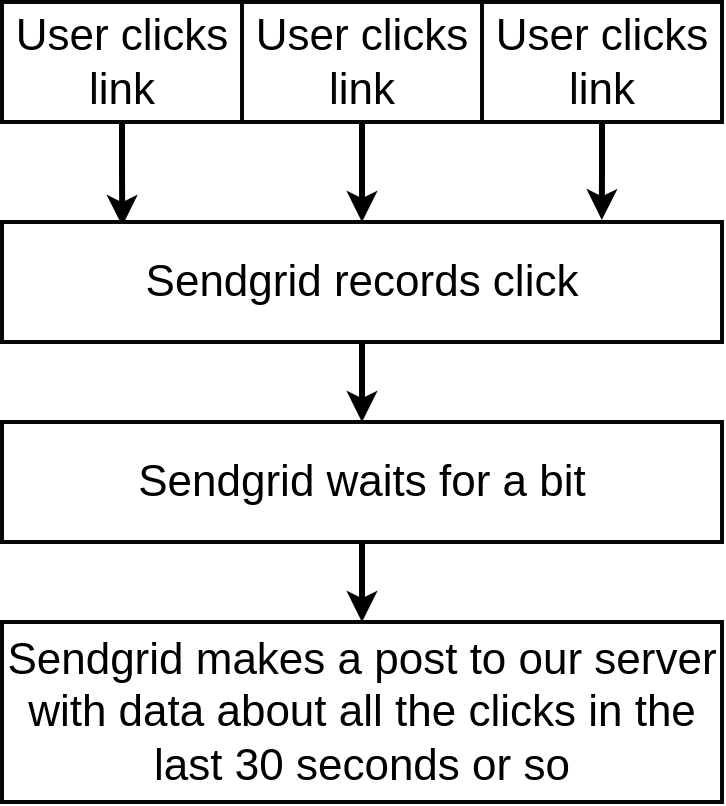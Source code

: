 <mxfile version="13.3.5" type="device" pages="13"><diagram id="601d910e-5546-8f0d-3649-53fefb5f45f8" name="001 - webhooks"><mxGraphModel dx="1086" dy="806" grid="1" gridSize="10" guides="1" tooltips="1" connect="1" arrows="1" fold="1" page="1" pageScale="1" pageWidth="1100" pageHeight="850" background="#ffffff" math="0" shadow="0"><root><mxCell id="0"/><mxCell id="1" parent="0"/><mxCell id="7" style="edgeStyle=orthogonalEdgeStyle;rounded=0;html=1;exitX=0.5;exitY=1;entryX=0.167;entryY=0.033;entryPerimeter=0;startArrow=none;startFill=0;endArrow=classic;endFill=1;jettySize=auto;orthogonalLoop=1;strokeColor=#000000;strokeWidth=3;fontSize=22;fontColor=#000000;" parent="1" source="2" target="5" edge="1"><mxGeometry relative="1" as="geometry"/></mxCell><mxCell id="2" value="User clicks link" style="rounded=0;whiteSpace=wrap;html=1;shadow=0;labelBackgroundColor=none;strokeColor=#080808;strokeWidth=2;fillColor=#ffffff;fontSize=22;fontColor=#000000;align=center;" parent="1" vertex="1"><mxGeometry x="400" y="230" width="120" height="60" as="geometry"/></mxCell><mxCell id="8" style="edgeStyle=orthogonalEdgeStyle;rounded=0;html=1;exitX=0.5;exitY=1;entryX=0.5;entryY=0;startArrow=none;startFill=0;endArrow=classic;endFill=1;jettySize=auto;orthogonalLoop=1;strokeColor=#000000;strokeWidth=3;fontSize=22;fontColor=#000000;" parent="1" source="3" target="5" edge="1"><mxGeometry relative="1" as="geometry"/></mxCell><mxCell id="3" value="User clicks link" style="rounded=0;whiteSpace=wrap;html=1;shadow=0;labelBackgroundColor=none;strokeColor=#080808;strokeWidth=2;fillColor=#ffffff;fontSize=22;fontColor=#000000;align=center;" parent="1" vertex="1"><mxGeometry x="520" y="230" width="120" height="60" as="geometry"/></mxCell><mxCell id="9" style="edgeStyle=orthogonalEdgeStyle;rounded=0;html=1;exitX=0.5;exitY=1;entryX=0.833;entryY=-0.017;entryPerimeter=0;startArrow=none;startFill=0;endArrow=classic;endFill=1;jettySize=auto;orthogonalLoop=1;strokeColor=#000000;strokeWidth=3;fontSize=22;fontColor=#000000;" parent="1" source="4" target="5" edge="1"><mxGeometry relative="1" as="geometry"/></mxCell><mxCell id="4" value="User clicks link" style="rounded=0;whiteSpace=wrap;html=1;shadow=0;labelBackgroundColor=none;strokeColor=#080808;strokeWidth=2;fillColor=#ffffff;fontSize=22;fontColor=#000000;align=center;" parent="1" vertex="1"><mxGeometry x="640" y="230" width="120" height="60" as="geometry"/></mxCell><mxCell id="10" style="edgeStyle=orthogonalEdgeStyle;rounded=0;html=1;exitX=0.5;exitY=1;startArrow=none;startFill=0;endArrow=classic;endFill=1;jettySize=auto;orthogonalLoop=1;strokeColor=#000000;strokeWidth=3;fontSize=22;fontColor=#000000;" parent="1" source="5" target="6" edge="1"><mxGeometry relative="1" as="geometry"/></mxCell><mxCell id="5" value="Sendgrid records click" style="rounded=0;whiteSpace=wrap;html=1;shadow=0;labelBackgroundColor=none;strokeColor=#080808;strokeWidth=2;fillColor=#ffffff;fontSize=22;fontColor=#000000;align=center;" parent="1" vertex="1"><mxGeometry x="400" y="340" width="360" height="60" as="geometry"/></mxCell><mxCell id="12" style="edgeStyle=orthogonalEdgeStyle;rounded=0;html=1;exitX=0.5;exitY=1;entryX=0.5;entryY=0;startArrow=none;startFill=0;endArrow=classic;endFill=1;jettySize=auto;orthogonalLoop=1;strokeColor=#000000;strokeWidth=3;fontSize=22;fontColor=#000000;" parent="1" source="6" target="11" edge="1"><mxGeometry relative="1" as="geometry"/></mxCell><mxCell id="6" value="Sendgrid waits for a bit" style="rounded=0;whiteSpace=wrap;html=1;shadow=0;labelBackgroundColor=none;strokeColor=#080808;strokeWidth=2;fillColor=#ffffff;fontSize=22;fontColor=#000000;align=center;" parent="1" vertex="1"><mxGeometry x="400" y="440" width="360" height="60" as="geometry"/></mxCell><mxCell id="11" value="Sendgrid makes a post to our server with data about all the clicks in the last 30 seconds or so" style="rounded=0;whiteSpace=wrap;html=1;shadow=0;labelBackgroundColor=none;strokeColor=#080808;strokeWidth=2;fillColor=#ffffff;fontSize=22;fontColor=#000000;align=center;" parent="1" vertex="1"><mxGeometry x="400" y="540" width="360" height="90" as="geometry"/></mxCell></root></mxGraphModel></diagram><diagram id="69930e74-2adb-fd9c-752c-47e3e50f39de" name="002 - webhook prod"><mxGraphModel dx="990" dy="431" grid="1" gridSize="10" guides="1" tooltips="1" connect="1" arrows="1" fold="1" page="1" pageScale="1" pageWidth="1100" pageHeight="850" background="#ffffff" math="0" shadow="0"><root><mxCell id="0"/><mxCell id="1" parent="0"/><mxCell id="9" style="edgeStyle=orthogonalEdgeStyle;rounded=0;html=1;exitX=0.5;exitY=1;entryX=0.5;entryY=0;startArrow=none;startFill=0;endArrow=classic;endFill=1;jettySize=auto;orthogonalLoop=1;strokeColor=#000000;strokeWidth=3;fontSize=22;fontColor=#000000;" edge="1" parent="1" source="2" target="3"><mxGeometry relative="1" as="geometry"/></mxCell><mxCell id="2" value="Sendgrid makes a post to our server with data about all the clicks in the last 30 seconds or so" style="rounded=0;whiteSpace=wrap;html=1;shadow=0;labelBackgroundColor=none;strokeColor=#080808;strokeWidth=2;fillColor=#ffffff;fontSize=22;fontColor=#000000;align=center;" vertex="1" parent="1"><mxGeometry x="360" y="180" width="360" height="90" as="geometry"/></mxCell><mxCell id="10" style="edgeStyle=orthogonalEdgeStyle;rounded=0;html=1;exitX=0.5;exitY=1;entryX=0.5;entryY=0;startArrow=none;startFill=0;endArrow=classic;endFill=1;jettySize=auto;orthogonalLoop=1;strokeColor=#000000;strokeWidth=3;fontSize=22;fontColor=#000000;" edge="1" parent="1" source="3" target="7"><mxGeometry relative="1" as="geometry"/></mxCell><mxCell id="3" value="POST emaily.com/surveys/webhooks" style="rounded=0;whiteSpace=wrap;html=1;shadow=0;labelBackgroundColor=none;strokeColor=#080808;strokeWidth=2;fillColor=#ffffff;fontSize=22;fontColor=#000000;align=center;" vertex="1" parent="1"><mxGeometry x="338" y="320" width="405" height="60" as="geometry"/></mxCell><mxCell id="4" value="In Production" style="text;html=1;strokeColor=none;fillColor=none;align=center;verticalAlign=middle;whiteSpace=wrap;rounded=0;shadow=0;labelBackgroundColor=none;fontSize=32;fontColor=#000000;" vertex="1" parent="1"><mxGeometry x="436" y="140" width="209" height="20" as="geometry"/></mxCell><mxCell id="7" value="We process list of clicks on API" style="rounded=0;whiteSpace=wrap;html=1;shadow=0;labelBackgroundColor=none;strokeColor=#080808;strokeWidth=2;fillColor=#ffffff;fontSize=22;fontColor=#000000;align=center;" vertex="1" parent="1"><mxGeometry x="338" y="420" width="405" height="60" as="geometry"/></mxCell></root></mxGraphModel></diagram><diagram id="2e9b14f5-d47a-9ebb-a921-28a6ac91c32c" name="003 - webhook dev"><mxGraphModel dx="990" dy="431" grid="1" gridSize="10" guides="1" tooltips="1" connect="1" arrows="1" fold="1" page="1" pageScale="1" pageWidth="1100" pageHeight="850" background="#ffffff" math="0" shadow="0"><root><mxCell id="0"/><mxCell id="1" parent="0"/><mxCell id="2" style="edgeStyle=orthogonalEdgeStyle;rounded=0;html=1;exitX=0.5;exitY=1;entryX=0.5;entryY=0;startArrow=none;startFill=0;endArrow=classic;endFill=1;jettySize=auto;orthogonalLoop=1;strokeColor=#000000;strokeWidth=3;fontSize=32;fontColor=#000000;" edge="1" source="3" target="4" parent="1"><mxGeometry relative="1" as="geometry"/></mxCell><mxCell id="3" value="Sendgrid makes a post to our server with data about all the clicks in the last 30 seconds or so" style="rounded=0;whiteSpace=wrap;html=1;shadow=0;labelBackgroundColor=none;strokeColor=#080808;strokeWidth=2;fillColor=#ffffff;fontSize=22;fontColor=#000000;align=center;" vertex="1" parent="1"><mxGeometry x="413" y="150" width="360" height="90" as="geometry"/></mxCell><mxCell id="4" value="POST ??????" style="rounded=0;whiteSpace=wrap;html=1;shadow=0;labelBackgroundColor=none;strokeColor=#080808;strokeWidth=2;fillColor=#ffffff;fontSize=22;fontColor=#000000;align=center;" vertex="1" parent="1"><mxGeometry x="390" y="290" width="405" height="60" as="geometry"/></mxCell><mxCell id="5" value="In Development" style="text;html=1;strokeColor=none;fillColor=none;align=center;verticalAlign=middle;whiteSpace=wrap;rounded=0;shadow=0;labelBackgroundColor=none;fontSize=32;fontColor=#000000;" vertex="1" parent="1"><mxGeometry x="448" y="110" width="291" height="20" as="geometry"/></mxCell><mxCell id="8" value="localhost:5000 is meaningless to Sendgrid!" style="text;html=1;strokeColor=#b85450;fillColor=#f8cecc;align=center;verticalAlign=middle;whiteSpace=wrap;rounded=0;shadow=0;labelBackgroundColor=none;fontSize=32;fontColor=#000000;" vertex="1" parent="1"><mxGeometry x="410" y="360" width="366" height="100" as="geometry"/></mxCell></root></mxGraphModel></diagram><diagram id="f946481e-2f79-c1a9-d3b3-088cb16a182f" name="004 - webhook workaround"><mxGraphModel dx="898" dy="431" grid="1" gridSize="10" guides="1" tooltips="1" connect="1" arrows="1" fold="1" page="1" pageScale="1" pageWidth="1100" pageHeight="850" background="#ffffff" math="0" shadow="0"><root><mxCell id="0"/><mxCell id="1" parent="0"/><mxCell id="2" style="edgeStyle=orthogonalEdgeStyle;rounded=0;html=1;exitX=0.5;exitY=1;entryX=0.5;entryY=0;startArrow=none;startFill=0;endArrow=classic;endFill=1;jettySize=auto;orthogonalLoop=1;strokeColor=#000000;strokeWidth=3;fontSize=32;fontColor=#000000;" edge="1" source="3" target="4" parent="1"><mxGeometry relative="1" as="geometry"/></mxCell><mxCell id="3" value="Sendgrid makes a post to our server with data about all the clicks in the last 30 seconds or so" style="rounded=0;whiteSpace=wrap;html=1;shadow=0;labelBackgroundColor=none;strokeColor=#080808;strokeWidth=2;fillColor=#ffffff;fontSize=22;fontColor=#000000;align=center;" vertex="1" parent="1"><mxGeometry x="176" y="160" width="360" height="90" as="geometry"/></mxCell><mxCell id="11" style="edgeStyle=orthogonalEdgeStyle;rounded=0;html=1;exitX=1;exitY=0.5;startArrow=none;startFill=0;endArrow=classic;endFill=1;jettySize=auto;orthogonalLoop=1;strokeColor=#000000;strokeWidth=3;fontSize=22;fontColor=#000000;" edge="1" parent="1" source="4" target="10"><mxGeometry relative="1" as="geometry"/></mxCell><mxCell id="4" value="POST myspecialsubdomain.localtunnel.com" style="rounded=0;whiteSpace=wrap;html=1;shadow=0;labelBackgroundColor=none;strokeColor=#080808;strokeWidth=2;fillColor=#ffffff;fontSize=22;fontColor=#000000;align=center;" vertex="1" parent="1"><mxGeometry x="164" y="290" width="384" height="60" as="geometry"/></mxCell><mxCell id="5" value="In Development" style="text;html=1;strokeColor=none;fillColor=none;align=center;verticalAlign=middle;whiteSpace=wrap;rounded=0;shadow=0;labelBackgroundColor=none;fontSize=32;fontColor=#000000;" vertex="1" parent="1"><mxGeometry x="450" y="50" width="291" height="20" as="geometry"/></mxCell><mxCell id="7" value="Web" style="text;html=1;strokeColor=none;fillColor=none;align=center;verticalAlign=middle;whiteSpace=wrap;rounded=0;shadow=0;labelBackgroundColor=none;fontSize=32;fontColor=#000000;" vertex="1" parent="1"><mxGeometry x="210" y="110" width="291" height="20" as="geometry"/></mxCell><mxCell id="8" value="Local" style="text;html=1;strokeColor=none;fillColor=none;align=center;verticalAlign=middle;whiteSpace=wrap;rounded=0;shadow=0;labelBackgroundColor=none;fontSize=32;fontColor=#000000;" vertex="1" parent="1"><mxGeometry x="643" y="110" width="291" height="20" as="geometry"/></mxCell><mxCell id="9" value="POST localhost:5000" style="rounded=0;whiteSpace=wrap;html=1;shadow=0;labelBackgroundColor=none;strokeColor=#080808;strokeWidth=2;fillColor=#ffffff;fontSize=22;fontColor=#000000;align=center;" vertex="1" parent="1"><mxGeometry x="654" y="400" width="269" height="60" as="geometry"/></mxCell><mxCell id="12" style="edgeStyle=orthogonalEdgeStyle;rounded=0;html=1;exitX=0.5;exitY=1;entryX=0.5;entryY=0;startArrow=none;startFill=0;endArrow=classic;endFill=1;jettySize=auto;orthogonalLoop=1;strokeColor=#000000;strokeWidth=3;fontSize=22;fontColor=#000000;" edge="1" parent="1" source="10" target="9"><mxGeometry relative="1" as="geometry"/></mxCell><mxCell id="10" value="LocalTunnel server on our computer" style="rounded=0;whiteSpace=wrap;html=1;shadow=0;labelBackgroundColor=none;strokeColor=#080808;strokeWidth=2;fillColor=#ffffff;fontSize=22;fontColor=#000000;align=center;" vertex="1" parent="1"><mxGeometry x="662" y="290" width="253" height="60" as="geometry"/></mxCell><mxCell id="13" value="" style="endArrow=none;dashed=1;html=1;strokeColor=#000000;strokeWidth=3;fontSize=22;fontColor=#000000;" edge="1" parent="1"><mxGeometry width="50" height="50" relative="1" as="geometry"><mxPoint x="600" y="480" as="sourcePoint"/><mxPoint x="600" y="100" as="targetPoint"/></mxGeometry></mxCell></root></mxGraphModel></diagram><diagram id="c7dd33b3-fb93-db1b-1068-3262d539213e" name="005 - req body"><mxGraphModel dx="898" dy="431" grid="1" gridSize="10" guides="1" tooltips="1" connect="1" arrows="1" fold="1" page="1" pageScale="1" pageWidth="1100" pageHeight="850" background="#ffffff" math="0" shadow="0"><root><mxCell id="0"/><mxCell id="1" parent="0"/><mxCell id="2" value="" style="rounded=0;whiteSpace=wrap;html=1;shadow=0;labelBackgroundColor=none;strokeColor=#080808;strokeWidth=2;fillColor=#ffffff;fontSize=22;fontColor=#000000;align=center;" vertex="1" parent="1"><mxGeometry x="360" y="240" width="320" height="370" as="geometry"/></mxCell><mxCell id="3" value="Webhook Body" style="text;html=1;strokeColor=none;fillColor=none;align=center;verticalAlign=middle;whiteSpace=wrap;rounded=0;shadow=0;labelBackgroundColor=none;fontSize=22;fontColor=#000000;" vertex="1" parent="1"><mxGeometry x="435" y="210" width="170" height="10" as="geometry"/></mxCell><mxCell id="5" value="event: 'group_resubscribe'" style="rounded=0;whiteSpace=wrap;html=1;shadow=0;labelBackgroundColor=none;strokeColor=#080808;strokeWidth=2;fillColor=#ffffff;fontSize=22;fontColor=#000000;align=center;" vertex="1" parent="1"><mxGeometry x="370" y="255" width="295" height="60" as="geometry"/></mxCell><mxCell id="6" value="event: 'unsubscribe'" style="rounded=0;whiteSpace=wrap;html=1;shadow=0;labelBackgroundColor=none;strokeColor=#080808;strokeWidth=2;fillColor=#ffffff;fontSize=22;fontColor=#000000;align=center;" vertex="1" parent="1"><mxGeometry x="370" y="325" width="295" height="60" as="geometry"/></mxCell><mxCell id="7" value="event: 'spamreport'" style="rounded=0;whiteSpace=wrap;html=1;shadow=0;labelBackgroundColor=none;strokeColor=#080808;strokeWidth=2;fillColor=#ffffff;fontSize=22;fontColor=#000000;align=center;" vertex="1" parent="1"><mxGeometry x="370" y="395" width="295" height="60" as="geometry"/></mxCell><mxCell id="8" value="event: 'bounce'" style="rounded=0;whiteSpace=wrap;html=1;shadow=0;labelBackgroundColor=none;strokeColor=#080808;strokeWidth=2;fillColor=#ffffff;fontSize=22;fontColor=#000000;align=center;" vertex="1" parent="1"><mxGeometry x="370" y="465" width="295" height="60" as="geometry"/></mxCell><mxCell id="9" value="event: 'click'" style="rounded=0;whiteSpace=wrap;html=1;shadow=0;labelBackgroundColor=none;strokeColor=#080808;strokeWidth=2;fillColor=#ffffff;fontSize=22;fontColor=#000000;align=center;" vertex="1" parent="1"><mxGeometry x="370" y="535" width="295" height="60" as="geometry"/></mxCell></root></mxGraphModel></diagram><diagram id="fa89572d-0bcf-8cae-8bb0-1633f8a43e7d" name="006 - url"><mxGraphModel dx="1123" dy="539" grid="1" gridSize="10" guides="1" tooltips="1" connect="1" arrows="1" fold="1" page="1" pageScale="1" pageWidth="1100" pageHeight="850" background="#ffffff" math="0" shadow="0"><root><mxCell id="0"/><mxCell id="1" parent="0"/><mxCell id="7" style="edgeStyle=orthogonalEdgeStyle;rounded=0;html=1;exitX=1;exitY=0.5;entryX=0;entryY=0.5;startArrow=none;startFill=0;endArrow=classic;endFill=1;jettySize=auto;orthogonalLoop=1;strokeColor=#000000;strokeWidth=3;fontSize=22;fontColor=#000000;" edge="1" parent="1" source="2" target="3"><mxGeometry relative="1" as="geometry"/></mxCell><mxCell id="8" style="edgeStyle=orthogonalEdgeStyle;rounded=0;html=1;exitX=1;exitY=0.5;entryX=0;entryY=0.5;startArrow=none;startFill=0;endArrow=classic;endFill=1;jettySize=auto;orthogonalLoop=1;strokeColor=#000000;strokeWidth=3;fontSize=22;fontColor=#000000;" edge="1" parent="1" source="2" target="4"><mxGeometry relative="1" as="geometry"/></mxCell><mxCell id="9" style="edgeStyle=orthogonalEdgeStyle;rounded=0;html=1;exitX=1;exitY=0.5;entryX=0;entryY=0.5;startArrow=none;startFill=0;endArrow=classic;endFill=1;jettySize=auto;orthogonalLoop=1;strokeColor=#000000;strokeWidth=3;fontSize=22;fontColor=#000000;" edge="1" parent="1" source="2" target="5"><mxGeometry relative="1" as="geometry"/></mxCell><mxCell id="10" style="edgeStyle=orthogonalEdgeStyle;rounded=0;html=1;exitX=1;exitY=0.5;entryX=0;entryY=0.5;startArrow=none;startFill=0;endArrow=classic;endFill=1;jettySize=auto;orthogonalLoop=1;strokeColor=#000000;strokeWidth=3;fontSize=22;fontColor=#000000;" edge="1" parent="1" source="2" target="6"><mxGeometry relative="1" as="geometry"/></mxCell><mxCell id="2" value="Survey" style="rounded=0;whiteSpace=wrap;html=1;shadow=0;labelBackgroundColor=none;strokeColor=#080808;strokeWidth=2;fillColor=#ffffff;fontSize=22;fontColor=#000000;align=center;" vertex="1" parent="1"><mxGeometry x="528" y="130" width="120" height="60" as="geometry"/></mxCell><mxCell id="3" value="Recipient" style="rounded=0;whiteSpace=wrap;html=1;shadow=0;labelBackgroundColor=none;strokeColor=#080808;strokeWidth=2;fillColor=#ffffff;fontSize=22;fontColor=#000000;align=center;" vertex="1" parent="1"><mxGeometry x="718" y="40" width="120" height="60" as="geometry"/></mxCell><mxCell id="4" value="Recipient" style="rounded=0;whiteSpace=wrap;html=1;shadow=0;labelBackgroundColor=none;strokeColor=#82b366;strokeWidth=2;fillColor=#d5e8d4;fontSize=22;fontColor=#000000;align=center;" vertex="1" parent="1"><mxGeometry x="718" y="100" width="120" height="60" as="geometry"/></mxCell><mxCell id="5" value="Recipient" style="rounded=0;whiteSpace=wrap;html=1;shadow=0;labelBackgroundColor=none;strokeColor=#080808;strokeWidth=2;fillColor=#ffffff;fontSize=22;fontColor=#000000;align=center;" vertex="1" parent="1"><mxGeometry x="718" y="160" width="120" height="60" as="geometry"/></mxCell><mxCell id="6" value="Recipient" style="rounded=0;whiteSpace=wrap;html=1;shadow=0;labelBackgroundColor=none;strokeColor=#080808;strokeWidth=2;fillColor=#ffffff;fontSize=22;fontColor=#000000;align=center;" vertex="1" parent="1"><mxGeometry x="718" y="220" width="120" height="60" as="geometry"/></mxCell><mxCell id="11" style="edgeStyle=orthogonalEdgeStyle;rounded=0;html=1;exitX=1;exitY=0.5;entryX=0;entryY=0.5;startArrow=none;startFill=0;endArrow=classic;endFill=1;jettySize=auto;orthogonalLoop=1;strokeColor=#000000;strokeWidth=3;fontSize=22;fontColor=#000000;" edge="1" source="15" target="16" parent="1"><mxGeometry relative="1" as="geometry"/></mxCell><mxCell id="12" style="edgeStyle=orthogonalEdgeStyle;rounded=0;html=1;exitX=1;exitY=0.5;entryX=0;entryY=0.5;startArrow=none;startFill=0;endArrow=classic;endFill=1;jettySize=auto;orthogonalLoop=1;strokeColor=#000000;strokeWidth=3;fontSize=22;fontColor=#000000;" edge="1" source="15" target="17" parent="1"><mxGeometry relative="1" as="geometry"/></mxCell><mxCell id="13" style="edgeStyle=orthogonalEdgeStyle;rounded=0;html=1;exitX=1;exitY=0.5;entryX=0;entryY=0.5;startArrow=none;startFill=0;endArrow=classic;endFill=1;jettySize=auto;orthogonalLoop=1;strokeColor=#000000;strokeWidth=3;fontSize=22;fontColor=#000000;" edge="1" source="15" target="18" parent="1"><mxGeometry relative="1" as="geometry"/></mxCell><mxCell id="14" style="edgeStyle=orthogonalEdgeStyle;rounded=0;html=1;exitX=1;exitY=0.5;entryX=0;entryY=0.5;startArrow=none;startFill=0;endArrow=classic;endFill=1;jettySize=auto;orthogonalLoop=1;strokeColor=#000000;strokeWidth=3;fontSize=22;fontColor=#000000;" edge="1" source="15" target="19" parent="1"><mxGeometry relative="1" as="geometry"/></mxCell><mxCell id="15" value="Survey" style="rounded=0;whiteSpace=wrap;html=1;shadow=0;labelBackgroundColor=none;strokeColor=#080808;strokeWidth=2;fillColor=#ffffff;fontSize=22;fontColor=#000000;align=center;" vertex="1" parent="1"><mxGeometry x="528" y="390" width="120" height="60" as="geometry"/></mxCell><mxCell id="16" value="Recipient" style="rounded=0;whiteSpace=wrap;html=1;shadow=0;labelBackgroundColor=none;strokeColor=#080808;strokeWidth=2;fillColor=#ffffff;fontSize=22;fontColor=#000000;align=center;" vertex="1" parent="1"><mxGeometry x="718" y="300" width="120" height="60" as="geometry"/></mxCell><mxCell id="17" value="Recipient" style="rounded=0;whiteSpace=wrap;html=1;shadow=0;labelBackgroundColor=none;strokeColor=#82b366;strokeWidth=2;fillColor=#d5e8d4;fontSize=22;fontColor=#000000;align=center;" vertex="1" parent="1"><mxGeometry x="718" y="360" width="120" height="60" as="geometry"/></mxCell><mxCell id="18" value="Recipient" style="rounded=0;whiteSpace=wrap;html=1;shadow=0;labelBackgroundColor=none;strokeColor=#080808;strokeWidth=2;fillColor=#ffffff;fontSize=22;fontColor=#000000;align=center;" vertex="1" parent="1"><mxGeometry x="718" y="420" width="120" height="60" as="geometry"/></mxCell><mxCell id="19" value="Recipient" style="rounded=0;whiteSpace=wrap;html=1;shadow=0;labelBackgroundColor=none;strokeColor=#080808;strokeWidth=2;fillColor=#ffffff;fontSize=22;fontColor=#000000;align=center;" vertex="1" parent="1"><mxGeometry x="718" y="480" width="120" height="60" as="geometry"/></mxCell><mxCell id="20" value="" style="rounded=0;whiteSpace=wrap;html=1;shadow=0;labelBackgroundColor=none;strokeColor=#080808;strokeWidth=2;fillColor=#ffffff;fontSize=22;fontColor=#000000;align=center;" vertex="1" parent="1"><mxGeometry x="278" y="230" width="150" height="100" as="geometry"/></mxCell><mxCell id="21" value="event" style="rounded=0;whiteSpace=wrap;html=1;shadow=0;labelBackgroundColor=none;strokeColor=#080808;strokeWidth=2;fillColor=#ffffff;fontSize=22;fontColor=#000000;align=center;" vertex="1" parent="1"><mxGeometry x="293" y="250" width="120" height="60" as="geometry"/></mxCell><mxCell id="22" value="SendGrid Webhook Data" style="text;html=1;strokeColor=none;fillColor=none;align=center;verticalAlign=middle;whiteSpace=wrap;rounded=0;shadow=0;labelBackgroundColor=none;fontSize=22;fontColor=#000000;" vertex="1" parent="1"><mxGeometry x="278" y="150" width="145" height="70" as="geometry"/></mxCell><mxCell id="23" value="We know users's email...not much else" style="text;html=1;strokeColor=none;fillColor=none;align=center;verticalAlign=middle;whiteSpace=wrap;rounded=0;shadow=0;labelBackgroundColor=none;fontSize=22;fontColor=#000000;" vertex="1" parent="1"><mxGeometry x="263" y="340" width="180" height="70" as="geometry"/></mxCell></root></mxGraphModel></diagram><diagram id="790f7653-23cc-9884-ce4d-c194b2300d1e" name="007 - vote url"><mxGraphModel dx="898" dy="431" grid="1" gridSize="10" guides="1" tooltips="1" connect="1" arrows="1" fold="1" page="1" pageScale="1" pageWidth="1100" pageHeight="850" background="#ffffff" math="0" shadow="0"><root><mxCell id="0"/><mxCell id="1" parent="0"/><mxCell id="7" style="edgeStyle=orthogonalEdgeStyle;rounded=0;html=1;exitX=0.5;exitY=1;entryX=0.5;entryY=0;startArrow=none;startFill=0;endArrow=classic;endFill=1;jettySize=auto;orthogonalLoop=1;strokeColor=#000000;strokeWidth=3;fontSize=22;fontColor=#000000;" edge="1" parent="1" source="2" target="4"><mxGeometry relative="1" as="geometry"/></mxCell><mxCell id="2" value="'/api/surveys/thanks'" style="text;html=1;fontSize=22;fontColor=#000000;" vertex="1" parent="1"><mxGeometry x="410" y="110" width="220" height="40" as="geometry"/></mxCell><mxCell id="9" style="edgeStyle=orthogonalEdgeStyle;rounded=0;html=1;exitX=0.5;exitY=1;entryX=0.003;entryY=0;entryPerimeter=0;startArrow=none;startFill=0;endArrow=classic;endFill=1;jettySize=auto;orthogonalLoop=1;strokeColor=#000000;strokeWidth=3;fontSize=22;fontColor=#000000;" edge="1" parent="1" source="4" target="6"><mxGeometry relative="1" as="geometry"/></mxCell><mxCell id="4" value="'/api/surveys/:surveyId/:choice'" style="text;html=1;fontSize=22;fontColor=#000000;" vertex="1" parent="1"><mxGeometry x="380" y="210" width="220" height="40" as="geometry"/></mxCell><mxCell id="5" value="surveyId" style="rounded=0;whiteSpace=wrap;html=1;shadow=0;labelBackgroundColor=none;strokeColor=#080808;strokeWidth=2;fillColor=#ffffff;fontSize=22;fontColor=#000000;align=center;" vertex="1" parent="1"><mxGeometry x="400" y="300" width="120" height="60" as="geometry"/></mxCell><mxCell id="6" value="choice" style="rounded=0;whiteSpace=wrap;html=1;shadow=0;labelBackgroundColor=none;strokeColor=#080808;strokeWidth=2;fillColor=#ffffff;fontSize=22;fontColor=#000000;align=center;" vertex="1" parent="1"><mxGeometry x="520" y="300" width="120" height="60" as="geometry"/></mxCell><mxCell id="10" value="'/api/abcd123/yes'" style="text;html=1;fontSize=22;fontColor=#000000;" vertex="1" parent="1"><mxGeometry x="680" y="220" width="220" height="40" as="geometry"/></mxCell><mxCell id="11" value="'/api/abcd123/no'" style="text;html=1;fontSize=22;fontColor=#000000;" vertex="1" parent="1"><mxGeometry x="680" y="270" width="220" height="40" as="geometry"/></mxCell></root></mxGraphModel></diagram><diagram id="9691b5be-103d-ad37-46f6-b48ef26814e2" name="008 - extract"><mxGraphModel dx="990" dy="431" grid="1" gridSize="10" guides="1" tooltips="1" connect="1" arrows="1" fold="1" page="1" pageScale="1" pageWidth="1100" pageHeight="850" background="#ffffff" math="0" shadow="0"><root><mxCell id="0"/><mxCell id="1" parent="0"/><mxCell id="7" style="edgeStyle=orthogonalEdgeStyle;rounded=0;html=1;exitX=0.5;exitY=1;startArrow=none;startFill=0;endArrow=classic;endFill=1;jettySize=auto;orthogonalLoop=1;strokeColor=#000000;strokeWidth=3;fontSize=12;fontColor=#000000;" edge="1" parent="1" source="2"><mxGeometry relative="1" as="geometry"><mxPoint x="560" y="230" as="targetPoint"/></mxGeometry></mxCell><mxCell id="2" value="" style="rounded=0;whiteSpace=wrap;html=1;shadow=0;labelBackgroundColor=none;strokeColor=#080808;strokeWidth=2;fillColor=#ffffff;fontSize=22;fontColor=#000000;align=center;" vertex="1" parent="1"><mxGeometry x="140" y="40" width="840" height="150" as="geometry"/></mxCell><mxCell id="3" value="email: 'devemaily@gmail.com'&lt;div&gt;url: 'http://localhost:3000/api/surveys/597125caea59a14734d0ac87/yes'&lt;br&gt;&lt;/div&gt;" style="rounded=0;whiteSpace=wrap;html=1;shadow=0;labelBackgroundColor=none;strokeColor=#82b366;strokeWidth=2;fillColor=#d5e8d4;fontSize=12;fontColor=#000000;align=left;" vertex="1" parent="1"><mxGeometry x="160" y="52" width="390" height="60" as="geometry"/></mxCell><mxCell id="4" value="event: 'bounce'" style="rounded=0;whiteSpace=wrap;html=1;shadow=0;labelBackgroundColor=none;strokeColor=#d6b656;strokeWidth=2;fillColor=#fff2cc;fontSize=12;fontColor=#000000;align=left;" vertex="1" parent="1"><mxGeometry x="570" y="52" width="390" height="60" as="geometry"/></mxCell><mxCell id="5" value="&lt;div&gt;event: 'click'&lt;/div&gt;&lt;div&gt;email: 'devemaily@gmail.com'&lt;div&gt;url: 'http://localhost:5000/&lt;/div&gt;&lt;/div&gt;" style="rounded=0;whiteSpace=wrap;html=1;shadow=0;labelBackgroundColor=none;strokeColor=#d6b656;strokeWidth=2;fillColor=#fff2cc;fontSize=12;fontColor=#000000;align=left;" vertex="1" parent="1"><mxGeometry x="160" y="122" width="390" height="60" as="geometry"/></mxCell><mxCell id="6" value="email: 'devemaily@gmail.com'&lt;div&gt;url: 'http://localhost:3000/api/surveys/597125caea59a14734d0ac87/yes'&lt;br&gt;&lt;/div&gt;" style="rounded=0;whiteSpace=wrap;html=1;shadow=0;labelBackgroundColor=none;strokeColor=#d6b656;strokeWidth=2;fillColor=#fff2cc;fontSize=12;fontColor=#000000;align=left;" vertex="1" parent="1"><mxGeometry x="570" y="122" width="390" height="60" as="geometry"/></mxCell><mxCell id="10" style="edgeStyle=orthogonalEdgeStyle;rounded=0;html=1;exitX=0.5;exitY=1;entryX=0.5;entryY=0;startArrow=none;startFill=0;endArrow=classic;endFill=1;jettySize=auto;orthogonalLoop=1;strokeColor=#000000;strokeWidth=3;fontSize=22;fontColor=#000000;" edge="1" parent="1" source="8" target="9"><mxGeometry relative="1" as="geometry"/></mxCell><mxCell id="8" value="map" style="rounded=0;whiteSpace=wrap;html=1;shadow=0;labelBackgroundColor=none;strokeColor=#080808;strokeWidth=2;fillColor=#ffffff;fontSize=22;fontColor=#000000;align=center;" vertex="1" parent="1"><mxGeometry x="500" y="230" width="120" height="40" as="geometry"/></mxCell><mxCell id="9" value="Extract the path from the URL" style="rounded=0;whiteSpace=wrap;html=1;shadow=0;labelBackgroundColor=none;strokeColor=#080808;strokeWidth=2;fillColor=#ffffff;fontSize=22;fontColor=#000000;align=center;" vertex="1" parent="1"><mxGeometry x="475" y="300" width="170" height="60" as="geometry"/></mxCell><mxCell id="12" value="In&amp;nbsp;&lt;div&gt;&lt;span&gt;'http://localhost:3000/api/surveys/597125caea59a14734d0ac87/yes'&amp;nbsp;&lt;/span&gt;&lt;/div&gt;&lt;div&gt;&lt;span&gt;we only care about&amp;nbsp;&lt;/span&gt;&lt;/div&gt;&lt;div&gt;&lt;span&gt;'/api/surveys/5971/yes'&lt;/span&gt;&lt;/div&gt;" style="text;html=1;strokeColor=none;fillColor=none;align=left;verticalAlign=middle;whiteSpace=wrap;rounded=0;shadow=0;labelBackgroundColor=none;fontSize=12;fontColor=#000000;" vertex="1" parent="1"><mxGeometry x="650" y="290" width="380" height="70" as="geometry"/></mxCell><mxCell id="13" style="edgeStyle=orthogonalEdgeStyle;rounded=0;html=1;exitX=0.5;exitY=1;entryX=0.5;entryY=0;startArrow=none;startFill=0;endArrow=classic;endFill=1;jettySize=auto;orthogonalLoop=1;strokeColor=#000000;strokeWidth=3;fontSize=22;fontColor=#000000;" edge="1" parent="1"><mxGeometry relative="1" as="geometry"><mxPoint x="559" y="360" as="sourcePoint"/><mxPoint x="559" y="390" as="targetPoint"/></mxGeometry></mxCell><mxCell id="18" style="edgeStyle=orthogonalEdgeStyle;rounded=0;html=1;exitX=0.5;exitY=1;entryX=0.5;entryY=0;startArrow=none;startFill=0;endArrow=classic;endFill=1;jettySize=auto;orthogonalLoop=1;strokeColor=#000000;strokeWidth=3;fontSize=12;fontColor=#000000;" edge="1" parent="1" source="14"><mxGeometry relative="1" as="geometry"><mxPoint x="563" y="500" as="targetPoint"/></mxGeometry></mxCell><mxCell id="14" value="Extract the survey ID and the 'choice'" style="rounded=0;whiteSpace=wrap;html=1;shadow=0;labelBackgroundColor=none;strokeColor=#080808;strokeWidth=2;fillColor=#ffffff;fontSize=22;fontColor=#000000;align=center;" vertex="1" parent="1"><mxGeometry x="475" y="390" width="175" height="80" as="geometry"/></mxCell><mxCell id="29" style="edgeStyle=orthogonalEdgeStyle;rounded=0;html=1;exitX=0.5;exitY=1;entryX=0.5;entryY=0;startArrow=none;startFill=0;endArrow=classic;endFill=1;jettySize=auto;orthogonalLoop=1;strokeColor=#000000;strokeWidth=3;fontSize=12;fontColor=#000000;" edge="1" parent="1" source="19" target="24"><mxGeometry relative="1" as="geometry"/></mxCell><mxCell id="19" value="Return survey ID, email, and choice, discarding records without surveyID and choice" style="rounded=0;whiteSpace=wrap;html=1;shadow=0;labelBackgroundColor=none;strokeColor=#080808;strokeWidth=2;fillColor=#ffffff;fontSize=22;fontColor=#000000;align=center;" vertex="1" parent="1"><mxGeometry x="397" y="500" width="335" height="80" as="geometry"/></mxCell><mxCell id="36" style="edgeStyle=orthogonalEdgeStyle;rounded=0;html=1;exitX=0.5;exitY=1;entryX=0.5;entryY=0;startArrow=none;startFill=0;endArrow=classic;endFill=1;jettySize=auto;orthogonalLoop=1;strokeColor=#000000;strokeWidth=3;fontSize=22;fontColor=#000000;" edge="1" parent="1" source="24" target="35"><mxGeometry relative="1" as="geometry"/></mxCell><mxCell id="24" value="" style="rounded=0;whiteSpace=wrap;html=1;shadow=0;labelBackgroundColor=none;strokeColor=#080808;strokeWidth=2;fillColor=#ffffff;fontSize=22;fontColor=#000000;align=center;" vertex="1" parent="1"><mxGeometry x="145" y="615" width="840" height="150" as="geometry"/></mxCell><mxCell id="25" value="email: 'devemaily@gmail.com'&lt;div&gt;surveyId: '&lt;span&gt;597125caea59a14734d0ac87'&lt;/span&gt;&lt;/div&gt;&lt;div&gt;&lt;span&gt;choice: 'yes'&lt;/span&gt;&lt;/div&gt;" style="rounded=0;whiteSpace=wrap;html=1;shadow=0;labelBackgroundColor=none;strokeColor=#080808;strokeWidth=2;fillColor=#ffffff;fontSize=12;fontColor=#000000;align=left;" vertex="1" parent="1"><mxGeometry x="165" y="627" width="390" height="60" as="geometry"/></mxCell><mxCell id="30" value="undefined" style="text;html=1;strokeColor=none;fillColor=none;align=center;verticalAlign=middle;whiteSpace=wrap;rounded=0;shadow=0;labelBackgroundColor=none;fontSize=22;fontColor=#000000;" vertex="1" parent="1"><mxGeometry x="580" y="647" width="100" height="20" as="geometry"/></mxCell><mxCell id="33" value="undefined" style="text;html=1;strokeColor=none;fillColor=none;align=center;verticalAlign=middle;whiteSpace=wrap;rounded=0;shadow=0;labelBackgroundColor=none;fontSize=22;fontColor=#000000;" vertex="1" parent="1"><mxGeometry x="165" y="717" width="100" height="20" as="geometry"/></mxCell><mxCell id="34" value="email: 'devemaily@gmail.com'&lt;div&gt;surveyId: '&lt;span&gt;597125caea59a14734d0ac87'&lt;/span&gt;&lt;/div&gt;&lt;div&gt;&lt;span&gt;choice: 'yes'&lt;/span&gt;&lt;/div&gt;" style="rounded=0;whiteSpace=wrap;html=1;shadow=0;labelBackgroundColor=none;strokeColor=#080808;strokeWidth=2;fillColor=#ffffff;fontSize=12;fontColor=#000000;align=left;" vertex="1" parent="1"><mxGeometry x="580" y="697" width="390" height="60" as="geometry"/></mxCell><mxCell id="42" style="edgeStyle=orthogonalEdgeStyle;rounded=0;html=1;exitX=0.5;exitY=1;entryX=0.5;entryY=0;startArrow=none;startFill=0;endArrow=classic;endFill=1;jettySize=auto;orthogonalLoop=1;strokeColor=#000000;strokeWidth=3;fontSize=22;fontColor=#000000;" edge="1" parent="1" source="35" target="37"><mxGeometry relative="1" as="geometry"/></mxCell><mxCell id="35" value="Remove the elements that are 'undefined'" style="rounded=0;whiteSpace=wrap;html=1;shadow=0;labelBackgroundColor=none;strokeColor=#080808;strokeWidth=2;fillColor=#ffffff;fontSize=22;fontColor=#000000;align=center;" vertex="1" parent="1"><mxGeometry x="477" y="810" width="175" height="80" as="geometry"/></mxCell><mxCell id="44" style="edgeStyle=orthogonalEdgeStyle;rounded=0;html=1;exitX=0.5;exitY=1;entryX=0.5;entryY=0;startArrow=none;startFill=0;endArrow=classic;endFill=1;jettySize=auto;orthogonalLoop=1;strokeColor=#000000;strokeWidth=3;fontSize=22;fontColor=#000000;" edge="1" parent="1" source="37" target="43"><mxGeometry relative="1" as="geometry"/></mxCell><mxCell id="37" value="" style="rounded=0;whiteSpace=wrap;html=1;shadow=0;labelBackgroundColor=none;strokeColor=#080808;strokeWidth=2;fillColor=#ffffff;fontSize=22;fontColor=#000000;align=center;" vertex="1" parent="1"><mxGeometry x="145" y="930" width="840" height="90" as="geometry"/></mxCell><mxCell id="38" value="email: 'devemaily@gmail.com'&lt;div&gt;surveyId: '&lt;span&gt;597125caea59a14734d0ac87'&lt;/span&gt;&lt;/div&gt;&lt;div&gt;&lt;span&gt;choice: 'yes'&lt;/span&gt;&lt;/div&gt;" style="rounded=0;whiteSpace=wrap;html=1;shadow=0;labelBackgroundColor=none;strokeColor=#080808;strokeWidth=2;fillColor=#ffffff;fontSize=12;fontColor=#000000;align=left;" vertex="1" parent="1"><mxGeometry x="165" y="942" width="390" height="60" as="geometry"/></mxCell><mxCell id="41" value="email: 'devemaily@gmail.com'&lt;div&gt;surveyId: '&lt;span&gt;597125caea59a14734d0ac87'&lt;/span&gt;&lt;/div&gt;&lt;div&gt;&lt;span&gt;choice: 'yes'&lt;/span&gt;&lt;/div&gt;" style="rounded=0;whiteSpace=wrap;html=1;shadow=0;labelBackgroundColor=none;strokeColor=#080808;strokeWidth=2;fillColor=#ffffff;fontSize=12;fontColor=#000000;align=left;" vertex="1" parent="1"><mxGeometry x="580" y="942" width="390" height="60" as="geometry"/></mxCell><mxCell id="48" style="edgeStyle=orthogonalEdgeStyle;rounded=0;html=1;exitX=0.5;exitY=1;entryX=0.5;entryY=0;startArrow=none;startFill=0;endArrow=classic;endFill=1;jettySize=auto;orthogonalLoop=1;strokeColor=#000000;strokeWidth=3;fontSize=22;fontColor=#000000;" edge="1" parent="1" source="43" target="45"><mxGeometry relative="1" as="geometry"/></mxCell><mxCell id="43" value="Remove records with duplicate email and surveyId" style="rounded=0;whiteSpace=wrap;html=1;shadow=0;labelBackgroundColor=none;strokeColor=#080808;strokeWidth=2;fillColor=#ffffff;fontSize=22;fontColor=#000000;align=center;" vertex="1" parent="1"><mxGeometry x="451" y="1060" width="227" height="90" as="geometry"/></mxCell><mxCell id="45" value="" style="rounded=0;whiteSpace=wrap;html=1;shadow=0;labelBackgroundColor=none;strokeColor=#080808;strokeWidth=2;fillColor=#ffffff;fontSize=22;fontColor=#000000;align=center;" vertex="1" parent="1"><mxGeometry x="322" y="1180" width="485" height="90" as="geometry"/></mxCell><mxCell id="46" value="email: 'devemaily@gmail.com'&lt;div&gt;surveyId: '&lt;span&gt;597125caea59a14734d0ac87'&lt;/span&gt;&lt;/div&gt;&lt;div&gt;&lt;span&gt;choice: 'yes'&lt;/span&gt;&lt;/div&gt;" style="rounded=0;whiteSpace=wrap;html=1;shadow=0;labelBackgroundColor=none;strokeColor=#080808;strokeWidth=2;fillColor=#ffffff;fontSize=12;fontColor=#000000;align=left;" vertex="1" parent="1"><mxGeometry x="370" y="1195" width="390" height="60" as="geometry"/></mxCell><mxCell id="49" value="'/api/surveys/5971/yes'&lt;br&gt;&lt;div&gt;should yield&amp;nbsp;&lt;/div&gt;&lt;div&gt;{ surveyId: '5971', choice: 'yes' }&lt;/div&gt;" style="text;html=1;strokeColor=none;fillColor=none;align=left;verticalAlign=middle;whiteSpace=wrap;rounded=0;shadow=0;labelBackgroundColor=none;fontSize=12;fontColor=#000000;" vertex="1" parent="1"><mxGeometry x="660" y="395" width="250" height="70" as="geometry"/></mxCell></root></mxGraphModel></diagram><diagram id="92682f7c-b23f-81ee-b991-f35c1175f529" name="009 - weakness"><mxGraphModel dx="898" dy="431" grid="1" gridSize="10" guides="1" tooltips="1" connect="1" arrows="1" fold="1" page="1" pageScale="1" pageWidth="1100" pageHeight="850" background="#ffffff" math="0" shadow="0"><root><mxCell id="0"/><mxCell id="1" parent="0"/><mxCell id="2" value="" style="rounded=0;whiteSpace=wrap;html=1;shadow=0;labelBackgroundColor=none;strokeColor=#080808;strokeWidth=2;fillColor=#ffffff;fontSize=22;fontColor=#000000;align=center;" vertex="1" parent="1"><mxGeometry x="180" y="230" width="840" height="150" as="geometry"/></mxCell><mxCell id="3" value="&lt;div&gt;event: 'click'&lt;/div&gt;email: 'devemaily@gmail.com'&lt;div&gt;url: 'http://localhost:3000/api/surveys/597125caea59a14734d0ac87/yes'&lt;br&gt;&lt;/div&gt;" style="rounded=0;whiteSpace=wrap;html=1;shadow=0;labelBackgroundColor=none;strokeColor=#82b366;strokeWidth=2;fillColor=#d5e8d4;fontSize=12;fontColor=#000000;align=left;" vertex="1" parent="1"><mxGeometry x="200" y="242" width="390" height="60" as="geometry"/></mxCell><mxCell id="4" value="event: 'bounce'" style="rounded=0;whiteSpace=wrap;html=1;shadow=0;labelBackgroundColor=none;strokeColor=#d6b656;strokeWidth=2;fillColor=#fff2cc;fontSize=12;fontColor=#000000;align=left;" vertex="1" parent="1"><mxGeometry x="610" y="242" width="390" height="60" as="geometry"/></mxCell><mxCell id="5" value="&lt;div&gt;event: 'click'&lt;/div&gt;&lt;div&gt;email: 'devemaily@gmail.com'&lt;div&gt;url: 'http://localhost:5000/&lt;/div&gt;&lt;/div&gt;" style="rounded=0;whiteSpace=wrap;html=1;shadow=0;labelBackgroundColor=none;strokeColor=#d6b656;strokeWidth=2;fillColor=#fff2cc;fontSize=12;fontColor=#000000;align=left;" vertex="1" parent="1"><mxGeometry x="200" y="312" width="390" height="60" as="geometry"/></mxCell><mxCell id="6" value="&lt;div&gt;event: 'click'&lt;/div&gt;email: 'devemaily@gmail.com'&lt;div&gt;url: 'http://localhost:3000/api/surveys/597125caea59a14734d0ac87/yes'&lt;br&gt;&lt;/div&gt;" style="rounded=0;whiteSpace=wrap;html=1;shadow=0;labelBackgroundColor=none;strokeColor=#d6b656;strokeWidth=2;fillColor=#fff2cc;fontSize=12;fontColor=#000000;align=left;" vertex="1" parent="1"><mxGeometry x="610" y="312" width="390" height="60" as="geometry"/></mxCell></root></mxGraphModel></diagram><diagram id="3dbe2f4c-8a64-a8b0-dff9-fc1ba0d6d5c3" name="010 - chain"><mxGraphModel dx="1122" dy="539" grid="1" gridSize="10" guides="1" tooltips="1" connect="1" arrows="1" fold="1" page="1" pageScale="1" pageWidth="1100" pageHeight="850" background="#ffffff" math="0" shadow="0"><root><mxCell id="0"/><mxCell id="1" parent="0"/><mxCell id="6" style="edgeStyle=orthogonalEdgeStyle;rounded=0;html=1;exitX=0.5;exitY=1;entryX=0.5;entryY=0;startArrow=none;startFill=0;endArrow=classic;endFill=1;jettySize=auto;orthogonalLoop=1;strokeColor=#000000;strokeWidth=3;fontSize=22;fontColor=#000000;" edge="1" parent="1" source="4" target="5"><mxGeometry relative="1" as="geometry"/></mxCell><mxCell id="13" value="&lt;span style=&quot;font-size: 12px&quot;&gt;Returns object that can be iterated over many times&lt;/span&gt;" style="text;html=1;resizable=0;points=[];align=center;verticalAlign=middle;labelBackgroundColor=#ffffff;fontSize=22;fontColor=#000000;" vertex="1" connectable="0" parent="6"><mxGeometry x="-0.156" y="-1" relative="1" as="geometry"><mxPoint x="150" y="1" as="offset"/></mxGeometry></mxCell><mxCell id="4" value="_.chain(req.body)" style="rounded=0;whiteSpace=wrap;html=1;shadow=0;labelBackgroundColor=none;strokeColor=#080808;strokeWidth=2;fillColor=#ffffff;fontSize=22;fontColor=#000000;align=center;" vertex="1" parent="1"><mxGeometry x="443" y="140" width="195" height="60" as="geometry"/></mxCell><mxCell id="10" style="edgeStyle=orthogonalEdgeStyle;rounded=0;html=1;exitX=0.5;exitY=1;entryX=0.5;entryY=0;startArrow=none;startFill=0;endArrow=classic;endFill=1;jettySize=auto;orthogonalLoop=1;strokeColor=#000000;strokeWidth=3;fontSize=22;fontColor=#000000;" edge="1" parent="1" source="5" target="7"><mxGeometry relative="1" as="geometry"/></mxCell><mxCell id="14" value="&lt;span style=&quot;font-size: 12px&quot;&gt;Map complete, do next step&lt;/span&gt;" style="text;html=1;resizable=0;points=[];align=center;verticalAlign=middle;labelBackgroundColor=#ffffff;fontSize=22;fontColor=#000000;" vertex="1" connectable="0" parent="10"><mxGeometry x="0.111" y="5" relative="1" as="geometry"><mxPoint x="75" y="-9" as="offset"/></mxGeometry></mxCell><mxCell id="5" value="map()" style="rounded=0;whiteSpace=wrap;html=1;shadow=0;labelBackgroundColor=none;strokeColor=#080808;strokeWidth=2;fillColor=#ffffff;fontSize=22;fontColor=#000000;align=center;" vertex="1" parent="1"><mxGeometry x="481" y="238" width="120" height="60" as="geometry"/></mxCell><mxCell id="11" style="edgeStyle=orthogonalEdgeStyle;rounded=0;html=1;exitX=0.5;exitY=1;entryX=0.5;entryY=0;startArrow=none;startFill=0;endArrow=classic;endFill=1;jettySize=auto;orthogonalLoop=1;strokeColor=#000000;strokeWidth=3;fontSize=22;fontColor=#000000;" edge="1" parent="1" source="7" target="8"><mxGeometry relative="1" as="geometry"/></mxCell><mxCell id="15" value="&lt;font style=&quot;font-size: 12px&quot;&gt;Compact complete, do next step&lt;/font&gt;" style="text;html=1;resizable=0;points=[];align=center;verticalAlign=middle;labelBackgroundColor=#ffffff;fontSize=22;fontColor=#000000;" vertex="1" connectable="0" parent="11"><mxGeometry x="-0.2" relative="1" as="geometry"><mxPoint x="97" y="-3" as="offset"/></mxGeometry></mxCell><mxCell id="7" value="compact()" style="rounded=0;whiteSpace=wrap;html=1;shadow=0;labelBackgroundColor=none;strokeColor=#080808;strokeWidth=2;fillColor=#ffffff;fontSize=22;fontColor=#000000;align=center;" vertex="1" parent="1"><mxGeometry x="481" y="336" width="120" height="60" as="geometry"/></mxCell><mxCell id="12" style="edgeStyle=orthogonalEdgeStyle;rounded=0;html=1;exitX=0.5;exitY=1;startArrow=none;startFill=0;endArrow=classic;endFill=1;jettySize=auto;orthogonalLoop=1;strokeColor=#000000;strokeWidth=3;fontSize=22;fontColor=#000000;" edge="1" parent="1" source="8" target="9"><mxGeometry relative="1" as="geometry"/></mxCell><mxCell id="16" value="Uniqueness check complete, do next step" style="text;html=1;resizable=0;points=[];align=center;verticalAlign=middle;labelBackgroundColor=#ffffff;fontSize=12;fontColor=#000000;" vertex="1" connectable="0" parent="12"><mxGeometry x="-0.289" y="2" relative="1" as="geometry"><mxPoint x="117" y="-1" as="offset"/></mxGeometry></mxCell><mxCell id="8" value="uniqBy()" style="rounded=0;whiteSpace=wrap;html=1;shadow=0;labelBackgroundColor=none;strokeColor=#080808;strokeWidth=2;fillColor=#ffffff;fontSize=22;fontColor=#000000;align=center;" vertex="1" parent="1"><mxGeometry x="481" y="434" width="120" height="60" as="geometry"/></mxCell><mxCell id="18" style="edgeStyle=orthogonalEdgeStyle;rounded=0;html=1;exitX=0.5;exitY=1;entryX=0.5;entryY=0;startArrow=none;startFill=0;endArrow=classic;endFill=1;jettySize=auto;orthogonalLoop=1;strokeColor=#000000;strokeWidth=3;fontSize=12;fontColor=#000000;" edge="1" parent="1" source="9" target="17"><mxGeometry relative="1" as="geometry"/></mxCell><mxCell id="20" value="All done processing, gimme array" style="text;html=1;resizable=0;points=[];align=center;verticalAlign=middle;labelBackgroundColor=#ffffff;fontSize=12;fontColor=#000000;" vertex="1" connectable="0" parent="18"><mxGeometry x="-0.4" y="3" relative="1" as="geometry"><mxPoint x="94" y="2" as="offset"/></mxGeometry></mxCell><mxCell id="9" value="value()" style="rounded=0;whiteSpace=wrap;html=1;shadow=0;labelBackgroundColor=none;strokeColor=#080808;strokeWidth=2;fillColor=#ffffff;fontSize=22;fontColor=#000000;align=center;" vertex="1" parent="1"><mxGeometry x="481" y="532" width="120" height="60" as="geometry"/></mxCell><mxCell id="17" value="array" style="rounded=0;whiteSpace=wrap;html=1;shadow=0;labelBackgroundColor=none;strokeColor=#080808;strokeWidth=2;fillColor=#ffffff;fontSize=22;fontColor=#000000;align=center;" vertex="1" parent="1"><mxGeometry x="481" y="630" width="120" height="60" as="geometry"/></mxCell></root></mxGraphModel></diagram><diagram id="b354b8ec-7402-49c6-61f2-1041435b7d8e" name="011 - mongo queries"><mxGraphModel dx="1238" dy="539" grid="1" gridSize="10" guides="1" tooltips="1" connect="1" arrows="1" fold="1" page="1" pageScale="1" pageWidth="1100" pageHeight="850" background="#ffffff" math="0" shadow="0"><root><mxCell id="0"/><mxCell id="1" parent="0"/><mxCell id="20" value="" style="rounded=0;whiteSpace=wrap;html=1;shadow=0;labelBackgroundColor=none;strokeColor=#080808;strokeWidth=2;fillColor=#ffffff;fontSize=22;fontColor=#000000;align=center;" vertex="1" parent="1"><mxGeometry x="230" y="270" width="240" height="240" as="geometry"/></mxCell><mxCell id="21" value="id" style="rounded=0;whiteSpace=wrap;html=1;shadow=0;labelBackgroundColor=none;strokeColor=#080808;strokeWidth=2;fillColor=#ffffff;fontSize=22;fontColor=#000000;align=center;" vertex="1" parent="1"><mxGeometry x="230" y="270" width="120" height="60" as="geometry"/></mxCell><mxCell id="22" value="123" style="rounded=0;whiteSpace=wrap;html=1;shadow=0;labelBackgroundColor=none;strokeColor=#080808;strokeWidth=2;fillColor=#ffffff;fontSize=22;fontColor=#000000;align=center;" vertex="1" parent="1"><mxGeometry x="350" y="270" width="120" height="60" as="geometry"/></mxCell><mxCell id="23" value="recipients" style="rounded=0;whiteSpace=wrap;html=1;shadow=0;labelBackgroundColor=none;strokeColor=#080808;strokeWidth=2;fillColor=#ffffff;fontSize=22;fontColor=#000000;align=center;" vertex="1" parent="1"><mxGeometry x="230" y="330" width="120" height="60" as="geometry"/></mxCell><mxCell id="24" value="yes" style="rounded=0;whiteSpace=wrap;html=1;shadow=0;labelBackgroundColor=none;strokeColor=#080808;strokeWidth=2;fillColor=#ffffff;fontSize=22;fontColor=#000000;align=center;" vertex="1" parent="1"><mxGeometry x="230" y="390" width="120" height="60" as="geometry"/></mxCell><mxCell id="25" value="no" style="rounded=0;whiteSpace=wrap;html=1;shadow=0;labelBackgroundColor=none;strokeColor=#080808;strokeWidth=2;fillColor=#ffffff;fontSize=22;fontColor=#000000;align=center;" vertex="1" parent="1"><mxGeometry x="230" y="450" width="120" height="60" as="geometry"/></mxCell><mxCell id="60" style="edgeStyle=orthogonalEdgeStyle;rounded=0;html=1;exitX=1;exitY=0.5;entryX=0;entryY=0.25;startArrow=none;startFill=0;endArrow=classic;endFill=1;jettySize=auto;orthogonalLoop=1;strokeColor=#000000;strokeWidth=3;fontSize=22;fontColor=#000000;" edge="1" parent="1" source="26" target="43"><mxGeometry relative="1" as="geometry"/></mxCell><mxCell id="61" style="edgeStyle=orthogonalEdgeStyle;rounded=0;html=1;exitX=1;exitY=0.5;entryX=0;entryY=0.25;startArrow=none;startFill=0;endArrow=classic;endFill=1;jettySize=auto;orthogonalLoop=1;strokeColor=#000000;strokeWidth=3;fontSize=22;fontColor=#000000;" edge="1" parent="1" source="26" target="48"><mxGeometry relative="1" as="geometry"/></mxCell><mxCell id="62" style="edgeStyle=orthogonalEdgeStyle;rounded=0;html=1;exitX=1;exitY=0.5;entryX=0;entryY=0.25;startArrow=none;startFill=0;endArrow=classic;endFill=1;jettySize=auto;orthogonalLoop=1;strokeColor=#000000;strokeWidth=3;fontSize=22;fontColor=#000000;" edge="1" parent="1" source="26" target="58"><mxGeometry relative="1" as="geometry"/></mxCell><mxCell id="26" value="" style="rounded=0;whiteSpace=wrap;html=1;shadow=0;labelBackgroundColor=none;strokeColor=#080808;strokeWidth=2;fillColor=#ffffff;fontSize=22;fontColor=#000000;align=center;" vertex="1" parent="1"><mxGeometry x="350" y="330" width="120" height="60" as="geometry"/></mxCell><mxCell id="27" value="0" style="rounded=0;whiteSpace=wrap;html=1;shadow=0;labelBackgroundColor=none;strokeColor=#080808;strokeWidth=2;fillColor=#ffffff;fontSize=22;fontColor=#000000;align=center;" vertex="1" parent="1"><mxGeometry x="350" y="390" width="120" height="60" as="geometry"/></mxCell><mxCell id="28" value="0" style="rounded=0;whiteSpace=wrap;html=1;shadow=0;labelBackgroundColor=none;strokeColor=#080808;strokeWidth=2;fillColor=#ffffff;fontSize=22;fontColor=#000000;align=center;" vertex="1" parent="1"><mxGeometry x="350" y="450" width="120" height="60" as="geometry"/></mxCell><mxCell id="29" value="Survey" style="text;html=1;strokeColor=none;fillColor=none;align=center;verticalAlign=middle;whiteSpace=wrap;rounded=0;shadow=0;labelBackgroundColor=none;fontSize=22;fontColor=#000000;" vertex="1" parent="1"><mxGeometry x="330" y="240" width="40" height="20" as="geometry"/></mxCell><mxCell id="30" value="" style="rounded=0;whiteSpace=wrap;html=1;shadow=0;labelBackgroundColor=none;strokeColor=#080808;strokeWidth=2;fillColor=#ffffff;fontSize=22;fontColor=#000000;align=center;" vertex="1" parent="1"><mxGeometry x="230" y="570" width="240" height="240" as="geometry"/></mxCell><mxCell id="31" value="id" style="rounded=0;whiteSpace=wrap;html=1;shadow=0;labelBackgroundColor=none;strokeColor=#080808;strokeWidth=2;fillColor=#ffffff;fontSize=22;fontColor=#000000;align=center;" vertex="1" parent="1"><mxGeometry x="230" y="570" width="120" height="60" as="geometry"/></mxCell><mxCell id="32" value="456" style="rounded=0;whiteSpace=wrap;html=1;shadow=0;labelBackgroundColor=none;strokeColor=#82b366;strokeWidth=2;fillColor=#d5e8d4;fontSize=22;fontColor=#000000;align=center;" vertex="1" parent="1"><mxGeometry x="350" y="570" width="120" height="60" as="geometry"/></mxCell><mxCell id="33" value="recipients" style="rounded=0;whiteSpace=wrap;html=1;shadow=0;labelBackgroundColor=none;strokeColor=#080808;strokeWidth=2;fillColor=#ffffff;fontSize=22;fontColor=#000000;align=center;" vertex="1" parent="1"><mxGeometry x="230" y="630" width="120" height="60" as="geometry"/></mxCell><mxCell id="34" value="yes" style="rounded=0;whiteSpace=wrap;html=1;shadow=0;labelBackgroundColor=none;strokeColor=#080808;strokeWidth=2;fillColor=#ffffff;fontSize=22;fontColor=#000000;align=center;" vertex="1" parent="1"><mxGeometry x="230" y="690" width="120" height="60" as="geometry"/></mxCell><mxCell id="35" value="no" style="rounded=0;whiteSpace=wrap;html=1;shadow=0;labelBackgroundColor=none;strokeColor=#080808;strokeWidth=2;fillColor=#ffffff;fontSize=22;fontColor=#000000;align=center;" vertex="1" parent="1"><mxGeometry x="230" y="750" width="120" height="60" as="geometry"/></mxCell><mxCell id="36" value="" style="rounded=0;whiteSpace=wrap;html=1;shadow=0;labelBackgroundColor=none;strokeColor=#080808;strokeWidth=2;fillColor=#ffffff;fontSize=22;fontColor=#000000;align=center;" vertex="1" parent="1"><mxGeometry x="350" y="630" width="120" height="60" as="geometry"/></mxCell><mxCell id="37" value="0" style="rounded=0;whiteSpace=wrap;html=1;shadow=0;labelBackgroundColor=none;strokeColor=#080808;strokeWidth=2;fillColor=#ffffff;fontSize=22;fontColor=#000000;align=center;" vertex="1" parent="1"><mxGeometry x="350" y="690" width="120" height="60" as="geometry"/></mxCell><mxCell id="38" value="0" style="rounded=0;whiteSpace=wrap;html=1;shadow=0;labelBackgroundColor=none;strokeColor=#080808;strokeWidth=2;fillColor=#ffffff;fontSize=22;fontColor=#000000;align=center;" vertex="1" parent="1"><mxGeometry x="350" y="750" width="120" height="60" as="geometry"/></mxCell><mxCell id="39" value="Survey" style="text;html=1;strokeColor=none;fillColor=none;align=center;verticalAlign=middle;whiteSpace=wrap;rounded=0;shadow=0;labelBackgroundColor=none;fontSize=22;fontColor=#000000;" vertex="1" parent="1"><mxGeometry x="330" y="540" width="40" height="20" as="geometry"/></mxCell><mxCell id="40" value="" style="rounded=0;whiteSpace=wrap;html=1;shadow=0;labelBackgroundColor=none;strokeColor=#080808;strokeWidth=2;fillColor=#ffffff;fontSize=22;fontColor=#000000;align=center;" vertex="1" parent="1"><mxGeometry x="570" y="270" width="240" height="60" as="geometry"/></mxCell><mxCell id="41" value="email" style="rounded=0;whiteSpace=wrap;html=1;shadow=0;labelBackgroundColor=none;strokeColor=#080808;strokeWidth=2;fillColor=#ffffff;fontSize=22;fontColor=#000000;align=center;" vertex="1" parent="1"><mxGeometry x="570" y="270" width="120" height="30" as="geometry"/></mxCell><mxCell id="42" value="a@a.com" style="rounded=0;whiteSpace=wrap;html=1;shadow=0;labelBackgroundColor=none;strokeColor=#82b366;strokeWidth=2;fillColor=#d5e8d4;fontSize=22;fontColor=#000000;align=center;" vertex="1" parent="1"><mxGeometry x="690" y="270" width="120" height="30" as="geometry"/></mxCell><mxCell id="43" value="responded" style="rounded=0;whiteSpace=wrap;html=1;shadow=0;labelBackgroundColor=none;strokeColor=#080808;strokeWidth=2;fillColor=#ffffff;fontSize=22;fontColor=#000000;align=center;" vertex="1" parent="1"><mxGeometry x="570" y="300" width="120" height="30" as="geometry"/></mxCell><mxCell id="44" value="false" style="rounded=0;whiteSpace=wrap;html=1;shadow=0;labelBackgroundColor=none;strokeColor=#080808;strokeWidth=2;fillColor=#ffffff;fontSize=22;fontColor=#000000;align=center;" vertex="1" parent="1"><mxGeometry x="690" y="300" width="120" height="30" as="geometry"/></mxCell><mxCell id="45" value="" style="rounded=0;whiteSpace=wrap;html=1;shadow=0;labelBackgroundColor=none;strokeColor=#080808;strokeWidth=2;fillColor=#ffffff;fontSize=22;fontColor=#000000;align=center;" vertex="1" parent="1"><mxGeometry x="570" y="360" width="240" height="60" as="geometry"/></mxCell><mxCell id="46" value="email" style="rounded=0;whiteSpace=wrap;html=1;shadow=0;labelBackgroundColor=none;strokeColor=#080808;strokeWidth=2;fillColor=#ffffff;fontSize=22;fontColor=#000000;align=center;" vertex="1" parent="1"><mxGeometry x="570" y="360" width="120" height="30" as="geometry"/></mxCell><mxCell id="47" value="b@b.com" style="rounded=0;whiteSpace=wrap;html=1;shadow=0;labelBackgroundColor=none;strokeColor=#080808;strokeWidth=2;fillColor=#ffffff;fontSize=22;fontColor=#000000;align=center;" vertex="1" parent="1"><mxGeometry x="690" y="360" width="120" height="30" as="geometry"/></mxCell><mxCell id="48" value="responded" style="rounded=0;whiteSpace=wrap;html=1;shadow=0;labelBackgroundColor=none;strokeColor=#080808;strokeWidth=2;fillColor=#ffffff;fontSize=22;fontColor=#000000;align=center;" vertex="1" parent="1"><mxGeometry x="570" y="390" width="120" height="30" as="geometry"/></mxCell><mxCell id="49" value="false" style="rounded=0;whiteSpace=wrap;html=1;shadow=0;labelBackgroundColor=none;strokeColor=#080808;strokeWidth=2;fillColor=#ffffff;fontSize=22;fontColor=#000000;align=center;" vertex="1" parent="1"><mxGeometry x="690" y="390" width="120" height="30" as="geometry"/></mxCell><mxCell id="55" value="" style="rounded=0;whiteSpace=wrap;html=1;shadow=0;labelBackgroundColor=none;strokeColor=#080808;strokeWidth=2;fillColor=#ffffff;fontSize=22;fontColor=#000000;align=center;" vertex="1" parent="1"><mxGeometry x="570" y="450" width="240" height="60" as="geometry"/></mxCell><mxCell id="56" value="email" style="rounded=0;whiteSpace=wrap;html=1;shadow=0;labelBackgroundColor=none;strokeColor=#080808;strokeWidth=2;fillColor=#ffffff;fontSize=22;fontColor=#000000;align=center;" vertex="1" parent="1"><mxGeometry x="570" y="450" width="120" height="30" as="geometry"/></mxCell><mxCell id="57" value="c@c.com" style="rounded=0;whiteSpace=wrap;html=1;shadow=0;labelBackgroundColor=none;strokeColor=#080808;strokeWidth=2;fillColor=#ffffff;fontSize=22;fontColor=#000000;align=center;" vertex="1" parent="1"><mxGeometry x="690" y="450" width="120" height="30" as="geometry"/></mxCell><mxCell id="58" value="responded" style="rounded=0;whiteSpace=wrap;html=1;shadow=0;labelBackgroundColor=none;strokeColor=#080808;strokeWidth=2;fillColor=#ffffff;fontSize=22;fontColor=#000000;align=center;" vertex="1" parent="1"><mxGeometry x="570" y="480" width="120" height="30" as="geometry"/></mxCell><mxCell id="59" value="false" style="rounded=0;whiteSpace=wrap;html=1;shadow=0;labelBackgroundColor=none;strokeColor=#080808;strokeWidth=2;fillColor=#ffffff;fontSize=22;fontColor=#000000;align=center;" vertex="1" parent="1"><mxGeometry x="690" y="480" width="120" height="30" as="geometry"/></mxCell><mxCell id="63" style="edgeStyle=orthogonalEdgeStyle;rounded=0;html=1;exitX=1;exitY=0.5;entryX=0;entryY=0.25;startArrow=none;startFill=0;endArrow=classic;endFill=1;jettySize=auto;orthogonalLoop=1;strokeColor=#000000;strokeWidth=3;fontSize=22;fontColor=#000000;" edge="1" target="69" parent="1"><mxGeometry relative="1" as="geometry"><mxPoint x="470" y="665" as="sourcePoint"/></mxGeometry></mxCell><mxCell id="64" style="edgeStyle=orthogonalEdgeStyle;rounded=0;html=1;exitX=1;exitY=0.5;entryX=0;entryY=0.25;startArrow=none;startFill=0;endArrow=classic;endFill=1;jettySize=auto;orthogonalLoop=1;strokeColor=#000000;strokeWidth=3;fontSize=22;fontColor=#000000;" edge="1" target="74" parent="1"><mxGeometry relative="1" as="geometry"><mxPoint x="470" y="665" as="sourcePoint"/></mxGeometry></mxCell><mxCell id="65" style="edgeStyle=orthogonalEdgeStyle;rounded=0;html=1;exitX=1;exitY=0.5;entryX=0;entryY=0.25;startArrow=none;startFill=0;endArrow=classic;endFill=1;jettySize=auto;orthogonalLoop=1;strokeColor=#000000;strokeWidth=3;fontSize=22;fontColor=#000000;" edge="1" target="79" parent="1"><mxGeometry relative="1" as="geometry"><mxPoint x="470" y="665" as="sourcePoint"/></mxGeometry></mxCell><mxCell id="66" value="" style="rounded=0;whiteSpace=wrap;html=1;shadow=0;labelBackgroundColor=none;strokeColor=#080808;strokeWidth=2;fillColor=#ffffff;fontSize=22;fontColor=#000000;align=center;" vertex="1" parent="1"><mxGeometry x="570" y="575" width="240" height="60" as="geometry"/></mxCell><mxCell id="67" value="email" style="rounded=0;whiteSpace=wrap;html=1;shadow=0;labelBackgroundColor=none;strokeColor=#080808;strokeWidth=2;fillColor=#ffffff;fontSize=22;fontColor=#000000;align=center;" vertex="1" parent="1"><mxGeometry x="570" y="575" width="120" height="30" as="geometry"/></mxCell><mxCell id="68" value="d@d.com" style="rounded=0;whiteSpace=wrap;html=1;shadow=0;labelBackgroundColor=none;strokeColor=#080808;strokeWidth=2;fillColor=#ffffff;fontSize=22;fontColor=#000000;align=center;" vertex="1" parent="1"><mxGeometry x="690" y="575" width="120" height="30" as="geometry"/></mxCell><mxCell id="69" value="responded" style="rounded=0;whiteSpace=wrap;html=1;shadow=0;labelBackgroundColor=none;strokeColor=#080808;strokeWidth=2;fillColor=#ffffff;fontSize=22;fontColor=#000000;align=center;" vertex="1" parent="1"><mxGeometry x="570" y="605" width="120" height="30" as="geometry"/></mxCell><mxCell id="70" value="true" style="rounded=0;whiteSpace=wrap;html=1;shadow=0;labelBackgroundColor=none;strokeColor=#080808;strokeWidth=2;fillColor=#ffffff;fontSize=22;fontColor=#000000;align=center;" vertex="1" parent="1"><mxGeometry x="690" y="605" width="120" height="30" as="geometry"/></mxCell><mxCell id="71" value="" style="rounded=0;whiteSpace=wrap;html=1;shadow=0;labelBackgroundColor=none;strokeColor=#080808;strokeWidth=2;fillColor=#ffffff;fontSize=22;fontColor=#000000;align=center;" vertex="1" parent="1"><mxGeometry x="570" y="665" width="240" height="60" as="geometry"/></mxCell><mxCell id="72" value="email" style="rounded=0;whiteSpace=wrap;html=1;shadow=0;labelBackgroundColor=none;strokeColor=#080808;strokeWidth=2;fillColor=#ffffff;fontSize=22;fontColor=#000000;align=center;" vertex="1" parent="1"><mxGeometry x="570" y="665" width="120" height="30" as="geometry"/></mxCell><mxCell id="73" value="a@a.com" style="rounded=0;whiteSpace=wrap;html=1;shadow=0;labelBackgroundColor=none;strokeColor=#82b366;strokeWidth=2;fillColor=#d5e8d4;fontSize=22;fontColor=#000000;align=center;" vertex="1" parent="1"><mxGeometry x="690" y="665" width="120" height="30" as="geometry"/></mxCell><mxCell id="74" value="responded" style="rounded=0;whiteSpace=wrap;html=1;shadow=0;labelBackgroundColor=none;strokeColor=#080808;strokeWidth=2;fillColor=#ffffff;fontSize=22;fontColor=#000000;align=center;" vertex="1" parent="1"><mxGeometry x="570" y="695" width="120" height="30" as="geometry"/></mxCell><mxCell id="75" value="false" style="rounded=0;whiteSpace=wrap;html=1;shadow=0;labelBackgroundColor=none;strokeColor=#82b366;strokeWidth=2;fillColor=#d5e8d4;fontSize=22;fontColor=#000000;align=center;" vertex="1" parent="1"><mxGeometry x="690" y="695" width="120" height="30" as="geometry"/></mxCell><mxCell id="76" value="" style="rounded=0;whiteSpace=wrap;html=1;shadow=0;labelBackgroundColor=none;strokeColor=#080808;strokeWidth=2;fillColor=#ffffff;fontSize=22;fontColor=#000000;align=center;" vertex="1" parent="1"><mxGeometry x="570" y="755" width="240" height="60" as="geometry"/></mxCell><mxCell id="77" value="email" style="rounded=0;whiteSpace=wrap;html=1;shadow=0;labelBackgroundColor=none;strokeColor=#080808;strokeWidth=2;fillColor=#ffffff;fontSize=22;fontColor=#000000;align=center;" vertex="1" parent="1"><mxGeometry x="570" y="755" width="120" height="30" as="geometry"/></mxCell><mxCell id="78" value="e@e.com" style="rounded=0;whiteSpace=wrap;html=1;shadow=0;labelBackgroundColor=none;strokeColor=#080808;strokeWidth=2;fillColor=#ffffff;fontSize=22;fontColor=#000000;align=center;" vertex="1" parent="1"><mxGeometry x="690" y="755" width="120" height="30" as="geometry"/></mxCell><mxCell id="79" value="responded" style="rounded=0;whiteSpace=wrap;html=1;shadow=0;labelBackgroundColor=none;strokeColor=#080808;strokeWidth=2;fillColor=#ffffff;fontSize=22;fontColor=#000000;align=center;" vertex="1" parent="1"><mxGeometry x="570" y="785" width="120" height="30" as="geometry"/></mxCell><mxCell id="80" value="true" style="rounded=0;whiteSpace=wrap;html=1;shadow=0;labelBackgroundColor=none;strokeColor=#080808;strokeWidth=2;fillColor=#ffffff;fontSize=22;fontColor=#000000;align=center;" vertex="1" parent="1"><mxGeometry x="690" y="785" width="120" height="30" as="geometry"/></mxCell><mxCell id="82" value="Given an event of...." style="text;html=1;strokeColor=none;fillColor=none;align=center;verticalAlign=middle;whiteSpace=wrap;rounded=0;shadow=0;labelBackgroundColor=none;fontSize=22;fontColor=#000000;" vertex="1" parent="1"><mxGeometry x="230" y="70" width="240" height="40" as="geometry"/></mxCell><mxCell id="85" value="" style="rounded=0;whiteSpace=wrap;html=1;shadow=0;labelBackgroundColor=none;strokeColor=#82b366;strokeWidth=2;fillColor=#d5e8d4;fontSize=22;fontColor=#000000;align=center;" vertex="1" parent="1"><mxGeometry x="230" y="110" width="240" height="90" as="geometry"/></mxCell><mxCell id="86" value="surveyId" style="rounded=0;whiteSpace=wrap;html=1;shadow=0;labelBackgroundColor=none;strokeColor=#82b366;strokeWidth=2;fillColor=#d5e8d4;fontSize=22;fontColor=#000000;align=center;" vertex="1" parent="1"><mxGeometry x="230" y="110" width="120" height="30" as="geometry"/></mxCell><mxCell id="87" value="456" style="rounded=0;whiteSpace=wrap;html=1;shadow=0;labelBackgroundColor=none;strokeColor=#82b366;strokeWidth=2;fillColor=#d5e8d4;fontSize=22;fontColor=#000000;align=center;" vertex="1" parent="1"><mxGeometry x="350" y="110" width="120" height="30" as="geometry"/></mxCell><mxCell id="88" value="email" style="rounded=0;whiteSpace=wrap;html=1;shadow=0;labelBackgroundColor=none;strokeColor=#82b366;strokeWidth=2;fillColor=#d5e8d4;fontSize=22;fontColor=#000000;align=center;" vertex="1" parent="1"><mxGeometry x="230" y="140" width="120" height="30" as="geometry"/></mxCell><mxCell id="89" value="a@a.com" style="rounded=0;whiteSpace=wrap;html=1;shadow=0;labelBackgroundColor=none;strokeColor=#82b366;strokeWidth=2;fillColor=#d5e8d4;fontSize=22;fontColor=#000000;align=center;" vertex="1" parent="1"><mxGeometry x="350" y="140" width="120" height="30" as="geometry"/></mxCell><mxCell id="91" value="choice" style="rounded=0;whiteSpace=wrap;html=1;shadow=0;labelBackgroundColor=none;strokeColor=#82b366;strokeWidth=2;fillColor=#d5e8d4;fontSize=22;fontColor=#000000;align=center;" vertex="1" parent="1"><mxGeometry x="230" y="170" width="120" height="30" as="geometry"/></mxCell><mxCell id="92" value="'yes'" style="rounded=0;whiteSpace=wrap;html=1;shadow=0;labelBackgroundColor=none;strokeColor=#82b366;strokeWidth=2;fillColor=#d5e8d4;fontSize=22;fontColor=#000000;align=center;" vertex="1" parent="1"><mxGeometry x="350" y="170" width="120" height="30" as="geometry"/></mxCell></root></mxGraphModel></diagram><diagram id="80136987-0799-c582-4c91-48fec4dce2c4" name="012 - query"><mxGraphModel dx="748" dy="359" grid="1" gridSize="10" guides="1" tooltips="1" connect="1" arrows="1" fold="1" page="1" pageScale="1" pageWidth="1100" pageHeight="850" background="#ffffff" math="0" shadow="0"><root><mxCell id="0"/><mxCell id="1" parent="0"/><mxCell id="2" value="" style="rounded=0;whiteSpace=wrap;html=1;shadow=0;labelBackgroundColor=none;strokeColor=#82b366;strokeWidth=2;fillColor=#d5e8d4;fontSize=22;fontColor=#000000;align=center;" vertex="1" parent="1"><mxGeometry x="430" y="200" width="240" height="90" as="geometry"/></mxCell><mxCell id="3" value="surveyId" style="rounded=0;whiteSpace=wrap;html=1;shadow=0;labelBackgroundColor=none;strokeColor=#82b366;strokeWidth=2;fillColor=#d5e8d4;fontSize=22;fontColor=#000000;align=center;" vertex="1" parent="1"><mxGeometry x="430" y="200" width="120" height="30" as="geometry"/></mxCell><mxCell id="4" value="456" style="rounded=0;whiteSpace=wrap;html=1;shadow=0;labelBackgroundColor=none;strokeColor=#82b366;strokeWidth=2;fillColor=#d5e8d4;fontSize=22;fontColor=#000000;align=center;" vertex="1" parent="1"><mxGeometry x="550" y="200" width="120" height="30" as="geometry"/></mxCell><mxCell id="5" value="email" style="rounded=0;whiteSpace=wrap;html=1;shadow=0;labelBackgroundColor=none;strokeColor=#82b366;strokeWidth=2;fillColor=#d5e8d4;fontSize=22;fontColor=#000000;align=center;" vertex="1" parent="1"><mxGeometry x="430" y="230" width="120" height="30" as="geometry"/></mxCell><mxCell id="6" value="a@a.com" style="rounded=0;whiteSpace=wrap;html=1;shadow=0;labelBackgroundColor=none;strokeColor=#82b366;strokeWidth=2;fillColor=#d5e8d4;fontSize=22;fontColor=#000000;align=center;" vertex="1" parent="1"><mxGeometry x="550" y="230" width="120" height="30" as="geometry"/></mxCell><mxCell id="7" value="choice" style="rounded=0;whiteSpace=wrap;html=1;shadow=0;labelBackgroundColor=none;strokeColor=#82b366;strokeWidth=2;fillColor=#d5e8d4;fontSize=22;fontColor=#000000;align=center;" vertex="1" parent="1"><mxGeometry x="430" y="260" width="120" height="30" as="geometry"/></mxCell><mxCell id="8" value="'yes'" style="rounded=0;whiteSpace=wrap;html=1;shadow=0;labelBackgroundColor=none;strokeColor=#82b366;strokeWidth=2;fillColor=#d5e8d4;fontSize=22;fontColor=#000000;align=center;" vertex="1" parent="1"><mxGeometry x="550" y="260" width="120" height="30" as="geometry"/></mxCell><mxCell id="9" value="Processed events look like this" style="text;html=1;strokeColor=none;fillColor=none;align=center;verticalAlign=middle;whiteSpace=wrap;rounded=0;shadow=0;labelBackgroundColor=none;fontSize=22;fontColor=#000000;" vertex="1" parent="1"><mxGeometry x="395" y="150" width="310" height="40" as="geometry"/></mxCell></root></mxGraphModel></diagram><diagram id="023085a4-26ae-4bd5-fffd-c01e85744f36" name="013 - ideas"><mxGraphModel dx="990" dy="431" grid="1" gridSize="10" guides="1" tooltips="1" connect="1" arrows="1" fold="1" page="1" pageScale="1" pageWidth="1100" pageHeight="850" background="#ffffff" math="0" shadow="0"><root><mxCell id="0"/><mxCell id="1" parent="0"/><mxCell id="2" value="Frontend" style="rounded=0;whiteSpace=wrap;html=1;shadow=0;labelBackgroundColor=none;strokeColor=#080808;strokeWidth=2;fillColor=#ffffff;fontSize=22;fontColor=#000000;align=center;" vertex="1" parent="1"><mxGeometry x="300" y="180" width="120" height="40" as="geometry"/></mxCell><mxCell id="3" value="Area" style="text;html=1;strokeColor=none;fillColor=none;align=center;verticalAlign=middle;whiteSpace=wrap;rounded=0;shadow=0;labelBackgroundColor=none;fontSize=22;fontColor=#000000;" vertex="1" parent="1"><mxGeometry x="340" y="120" width="40" height="20" as="geometry"/></mxCell><mxCell id="4" value="Feature" style="text;html=1;strokeColor=none;fillColor=none;align=center;verticalAlign=middle;whiteSpace=wrap;rounded=0;shadow=0;labelBackgroundColor=none;fontSize=22;fontColor=#000000;" vertex="1" parent="1"><mxGeometry x="720" y="120" width="130" height="20" as="geometry"/></mxCell><mxCell id="5" value="" style="endArrow=none;dashed=1;html=1;strokeColor=#000000;strokeWidth=3;fontSize=22;fontColor=#000000;" edge="1" parent="1"><mxGeometry width="50" height="50" relative="1" as="geometry"><mxPoint x="300" y="160" as="sourcePoint"/><mxPoint x="930" y="160" as="targetPoint"/></mxGeometry></mxCell><mxCell id="6" value="" style="endArrow=none;dashed=1;html=1;strokeColor=#000000;strokeWidth=3;fontSize=22;fontColor=#000000;" edge="1" parent="1"><mxGeometry width="50" height="50" relative="1" as="geometry"><mxPoint x="450" y="520" as="sourcePoint"/><mxPoint x="450" y="120" as="targetPoint"/></mxGeometry></mxCell><mxCell id="7" value="Difficulty" style="text;html=1;strokeColor=none;fillColor=none;align=center;verticalAlign=middle;whiteSpace=wrap;rounded=0;shadow=0;labelBackgroundColor=none;fontSize=22;fontColor=#000000;" vertex="1" parent="1"><mxGeometry x="520" y="120" width="40" height="20" as="geometry"/></mxCell><mxCell id="8" value="" style="endArrow=none;dashed=1;html=1;strokeColor=#000000;strokeWidth=3;fontSize=22;fontColor=#000000;" edge="1" parent="1"><mxGeometry width="50" height="50" relative="1" as="geometry"><mxPoint x="620" y="520" as="sourcePoint"/><mxPoint x="620" y="120" as="targetPoint"/></mxGeometry></mxCell><mxCell id="9" value="Easy" style="rounded=0;whiteSpace=wrap;html=1;shadow=0;labelBackgroundColor=none;strokeColor=#82b366;strokeWidth=2;fillColor=#d5e8d4;fontSize=22;fontColor=#000000;align=center;" vertex="1" parent="1"><mxGeometry x="480" y="180" width="120" height="40" as="geometry"/></mxCell><mxCell id="10" value="Improve the design of the survey list cards." style="text;html=1;strokeColor=none;fillColor=none;align=left;verticalAlign=middle;whiteSpace=wrap;rounded=0;shadow=0;labelBackgroundColor=none;fontSize=16;fontColor=#000000;" vertex="1" parent="1"><mxGeometry x="650" y="170" width="270" height="60" as="geometry"/></mxCell><mxCell id="11" value="Backend" style="rounded=0;whiteSpace=wrap;html=1;shadow=0;labelBackgroundColor=none;strokeColor=#080808;strokeWidth=2;fillColor=#ffffff;fontSize=22;fontColor=#000000;align=center;" vertex="1" parent="1"><mxGeometry x="300" y="250" width="120" height="40" as="geometry"/></mxCell><mxCell id="12" value="Easy" style="rounded=0;whiteSpace=wrap;html=1;shadow=0;labelBackgroundColor=none;strokeColor=#82b366;strokeWidth=2;fillColor=#d5e8d4;fontSize=22;fontColor=#000000;align=center;" vertex="1" parent="1"><mxGeometry x="480" y="250" width="120" height="40" as="geometry"/></mxCell><mxCell id="13" value="Allow users to delete surveys that have been created" style="text;html=1;strokeColor=none;fillColor=none;align=left;verticalAlign=middle;whiteSpace=wrap;rounded=0;shadow=0;labelBackgroundColor=none;fontSize=16;fontColor=#000000;" vertex="1" parent="1"><mxGeometry x="650" y="240" width="260" height="60" as="geometry"/></mxCell><mxCell id="14" value="Front+Back" style="rounded=0;whiteSpace=wrap;html=1;shadow=0;labelBackgroundColor=none;strokeColor=#080808;strokeWidth=2;fillColor=#ffffff;fontSize=22;fontColor=#000000;align=center;" vertex="1" parent="1"><mxGeometry x="300" y="320" width="120" height="40" as="geometry"/></mxCell><mxCell id="15" value="Medium" style="rounded=0;whiteSpace=wrap;html=1;shadow=0;labelBackgroundColor=none;strokeColor=#d6b656;strokeWidth=2;fillColor=#fff2cc;fontSize=22;fontColor=#000000;align=center;" vertex="1" parent="1"><mxGeometry x="480" y="320" width="120" height="40" as="geometry"/></mxCell><mxCell id="16" value="Allow users to specify the 'from' field on survey emails" style="text;html=1;strokeColor=none;fillColor=none;align=left;verticalAlign=middle;whiteSpace=wrap;rounded=0;shadow=0;labelBackgroundColor=none;fontSize=16;fontColor=#000000;" vertex="1" parent="1"><mxGeometry x="650" y="310" width="260" height="60" as="geometry"/></mxCell><mxCell id="17" value="Front+Back" style="rounded=0;whiteSpace=wrap;html=1;shadow=0;labelBackgroundColor=none;strokeColor=#080808;strokeWidth=2;fillColor=#ffffff;fontSize=22;fontColor=#000000;align=center;" vertex="1" parent="1"><mxGeometry x="300" y="460" width="120" height="40" as="geometry"/></mxCell><mxCell id="18" value="Very Hard" style="rounded=0;whiteSpace=wrap;html=1;shadow=0;labelBackgroundColor=none;strokeColor=#b85450;strokeWidth=2;fillColor=#f8cecc;fontSize=22;fontColor=#000000;align=center;" vertex="1" parent="1"><mxGeometry x="480" y="460" width="120" height="40" as="geometry"/></mxCell><mxCell id="19" value="Allow surveys to be created in 'draft mode'. &amp;nbsp;" style="text;html=1;strokeColor=none;fillColor=none;align=left;verticalAlign=middle;whiteSpace=wrap;rounded=0;shadow=0;labelBackgroundColor=none;fontSize=16;fontColor=#000000;" vertex="1" parent="1"><mxGeometry x="650" y="450" width="260" height="60" as="geometry"/></mxCell><mxCell id="20" value="Front" style="rounded=0;whiteSpace=wrap;html=1;shadow=0;labelBackgroundColor=none;strokeColor=#080808;strokeWidth=2;fillColor=#ffffff;fontSize=22;fontColor=#000000;align=center;" vertex="1" parent="1"><mxGeometry x="300" y="390" width="120" height="40" as="geometry"/></mxCell><mxCell id="21" value="Medium" style="rounded=0;whiteSpace=wrap;html=1;shadow=0;labelBackgroundColor=none;strokeColor=#d6b656;strokeWidth=2;fillColor=#fff2cc;fontSize=22;fontColor=#000000;align=center;" vertex="1" parent="1"><mxGeometry x="480" y="390" width="120" height="40" as="geometry"/></mxCell><mxCell id="22" value="Allow client side sorting of surveys" style="text;html=1;strokeColor=none;fillColor=none;align=left;verticalAlign=middle;whiteSpace=wrap;rounded=0;shadow=0;labelBackgroundColor=none;fontSize=16;fontColor=#000000;" vertex="1" parent="1"><mxGeometry x="650" y="380" width="260" height="60" as="geometry"/></mxCell></root></mxGraphModel></diagram></mxfile>